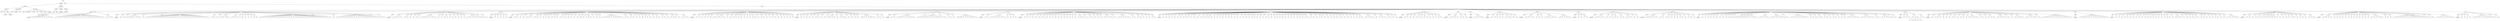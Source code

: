 digraph Tree {
	"t0" [label = "TEI"];
	"t1" [label = "teiHeader"];
	"t2" [label = "fileDesc"];
	"t3" [label = "titleStmt"];
	"t4" [label = "title"];
	"t5" [label = "title"];
	"t6" [label = "author"];
	"t7" [label = "surname"];
	"t8" [label = "forename"];
	"t9" [label = "publicationStmt"];
	"t10" [label = "editor"];
	"t11" [label = "publisher"];
	"t12" [label = "idno"];
	"t13" [label = "sourceDesc"];
	"t14" [label = "genre"];
	"t15" [label = "inspiration"];
	"t16" [label = "structure"];
	"t17" [label = "type"];
	"t18" [label = "periode"];
	"t19" [label = "taille"];
	"t20" [label = "permalien"];
	"t21" [label = "profileDesc"];
	"t22" [label = "creation"];
	"t23" [label = "date"];
	"t24" [label = "date"];
	"t25" [label = "langUsage"];
	"t26" [label = "language"];
	"t27" [label = "textClass"];
	"t28" [label = "keywords"];
	"t29" [label = "term"];
	"t30" [label = "text"];
	"t31" [label = "body"];
	"t32" [label = "div1"];
	"t33" [label = "head"];
	"t34" [label = "div2"];
	"t35" [label = "head"];
	"t36" [label = "listPerson"];
	"t37" [label = "sp"];
	"t38" [label = "l"];
	"t39" [label = "l"];
	"t40" [label = "l"];
	"t41" [label = "l"];
	"t42" [label = "l"];
	"t43" [label = "l"];
	"t44" [label = "l"];
	"t45" [label = "l"];
	"t46" [label = "sp"];
	"t47" [label = "l"];
	"t48" [label = "l"];
	"t49" [label = "l"];
	"t50" [label = "l"];
	"t51" [label = "l"];
	"t52" [label = "l"];
	"t53" [label = "l"];
	"t54" [label = "l"];
	"t55" [label = "l"];
	"t56" [label = "l"];
	"t57" [label = "l"];
	"t58" [label = "l"];
	"t59" [label = "l"];
	"t60" [label = "l"];
	"t61" [label = "l"];
	"t62" [label = "l"];
	"t63" [label = "l"];
	"t64" [label = "l"];
	"t65" [label = "sp"];
	"t66" [label = "l"];
	"t67" [label = "l"];
	"t68" [label = "l"];
	"t69" [label = "div2"];
	"t70" [label = "head"];
	"t71" [label = "listPerson"];
	"t72" [label = "sp"];
	"t73" [label = "l"];
	"t74" [label = "sp"];
	"t75" [label = "l"];
	"t76" [label = "sp"];
	"t77" [label = "l"];
	"t78" [label = "l"];
	"t79" [label = "l"];
	"t80" [label = "l"];
	"t81" [label = "l"];
	"t82" [label = "l"];
	"t83" [label = "sp"];
	"t84" [label = "l"];
	"t85" [label = "sp"];
	"t86" [label = "l"];
	"t87" [label = "sp"];
	"t88" [label = "l"];
	"t89" [label = "l"];
	"t90" [label = "l"];
	"t91" [label = "l"];
	"t92" [label = "l"];
	"t93" [label = "l"];
	"t94" [label = "l"];
	"t95" [label = "l"];
	"t96" [label = "l"];
	"t97" [label = "l"];
	"t98" [label = "l"];
	"t99" [label = "l"];
	"t100" [label = "l"];
	"t101" [label = "l"];
	"t102" [label = "l"];
	"t103" [label = "l"];
	"t104" [label = "l"];
	"t105" [label = "l"];
	"t106" [label = "l"];
	"t107" [label = "l"];
	"t108" [label = "l"];
	"t109" [label = "l"];
	"t110" [label = "sp"];
	"t111" [label = "l"];
	"t112" [label = "l"];
	"t113" [label = "sp"];
	"t114" [label = "l"];
	"t115" [label = "sp"];
	"t116" [label = "l"];
	"t117" [label = "l"];
	"t118" [label = "l"];
	"t119" [label = "l"];
	"t120" [label = "sp"];
	"t121" [label = "l"];
	"t122" [label = "l"];
	"t123" [label = "l"];
	"t124" [label = "sp"];
	"t125" [label = "l"];
	"t126" [label = "sp"];
	"t127" [label = "l"];
	"t128" [label = "sp"];
	"t129" [label = "l"];
	"t130" [label = "sp"];
	"t131" [label = "l"];
	"t132" [label = "sp"];
	"t133" [label = "l"];
	"t134" [label = "sp"];
	"t135" [label = "l"];
	"t136" [label = "l"];
	"t137" [label = "sp"];
	"t138" [label = "l"];
	"t139" [label = "l"];
	"t140" [label = "l"];
	"t141" [label = "l"];
	"t142" [label = "l"];
	"t143" [label = "l"];
	"t144" [label = "l"];
	"t145" [label = "l"];
	"t146" [label = "l"];
	"t147" [label = "l"];
	"t148" [label = "l"];
	"t149" [label = "l"];
	"t150" [label = "l"];
	"t151" [label = "l"];
	"t152" [label = "l"];
	"t153" [label = "l"];
	"t154" [label = "l"];
	"t155" [label = "l"];
	"t156" [label = "l"];
	"t157" [label = "l"];
	"t158" [label = "l"];
	"t159" [label = "l"];
	"t160" [label = "l"];
	"t161" [label = "l"];
	"t162" [label = "l"];
	"t163" [label = "sp"];
	"t164" [label = "l"];
	"t165" [label = "sp"];
	"t166" [label = "l"];
	"t167" [label = "sp"];
	"t168" [label = "l"];
	"t169" [label = "l"];
	"t170" [label = "l"];
	"t171" [label = "l"];
	"t172" [label = "l"];
	"t173" [label = "l"];
	"t174" [label = "l"];
	"t175" [label = "l"];
	"t176" [label = "l"];
	"t177" [label = "l"];
	"t178" [label = "l"];
	"t179" [label = "l"];
	"t180" [label = "l"];
	"t181" [label = "l"];
	"t182" [label = "l"];
	"t183" [label = "l"];
	"t184" [label = "sp"];
	"t185" [label = "l"];
	"t186" [label = "sp"];
	"t187" [label = "l"];
	"t188" [label = "div2"];
	"t189" [label = "head"];
	"t190" [label = "listPerson"];
	"t191" [label = "sp"];
	"t192" [label = "l"];
	"t193" [label = "l"];
	"t194" [label = "l"];
	"t195" [label = "l"];
	"t196" [label = "sp"];
	"t197" [label = "l"];
	"t198" [label = "l"];
	"t199" [label = "sp"];
	"t200" [label = "l"];
	"t201" [label = "sp"];
	"t202" [label = "l"];
	"t203" [label = "sp"];
	"t204" [label = "l"];
	"t205" [label = "l"];
	"t206" [label = "sp"];
	"t207" [label = "l"];
	"t208" [label = "l"];
	"t209" [label = "l"];
	"t210" [label = "l"];
	"t211" [label = "l"];
	"t212" [label = "l"];
	"t213" [label = "sp"];
	"t214" [label = "l"];
	"t215" [label = "sp"];
	"t216" [label = "l"];
	"t217" [label = "sp"];
	"t218" [label = "l"];
	"t219" [label = "l"];
	"t220" [label = "sp"];
	"t221" [label = "l"];
	"t222" [label = "l"];
	"t223" [label = "sp"];
	"t224" [label = "l"];
	"t225" [label = "sp"];
	"t226" [label = "l"];
	"t227" [label = "sp"];
	"t228" [label = "l"];
	"t229" [label = "sp"];
	"t230" [label = "l"];
	"t231" [label = "sp"];
	"t232" [label = "l"];
	"t233" [label = "l"];
	"t234" [label = "l"];
	"t235" [label = "l"];
	"t236" [label = "l"];
	"t237" [label = "l"];
	"t238" [label = "sp"];
	"t239" [label = "l"];
	"t240" [label = "sp"];
	"t241" [label = "l"];
	"t242" [label = "div2"];
	"t243" [label = "head"];
	"t244" [label = "listPerson"];
	"t245" [label = "sp"];
	"t246" [label = "l"];
	"t247" [label = "sp"];
	"t248" [label = "l"];
	"t249" [label = "sp"];
	"t250" [label = "l"];
	"t251" [label = "sp"];
	"t252" [label = "l"];
	"t253" [label = "sp"];
	"t254" [label = "l"];
	"t255" [label = "div2"];
	"t256" [label = "head"];
	"t257" [label = "listPerson"];
	"t258" [label = "sp"];
	"t259" [label = "l"];
	"t260" [label = "l"];
	"t261" [label = "sp"];
	"t262" [label = "l"];
	"t263" [label = "sp"];
	"t264" [label = "l"];
	"t265" [label = "sp"];
	"t266" [label = "l"];
	"t267" [label = "l"];
	"t268" [label = "l"];
	"t269" [label = "sp"];
	"t270" [label = "l"];
	"t271" [label = "l"];
	"t272" [label = "sp"];
	"t273" [label = "l"];
	"t274" [label = "sp"];
	"t275" [label = "l"];
	"t276" [label = "sp"];
	"t277" [label = "l"];
	"t278" [label = "sp"];
	"t279" [label = "l"];
	"t280" [label = "sp"];
	"t281" [label = "l"];
	"t282" [label = "sp"];
	"t283" [label = "l"];
	"t284" [label = "l"];
	"t285" [label = "sp"];
	"t286" [label = "l"];
	"t287" [label = "l"];
	"t288" [label = "sp"];
	"t289" [label = "l"];
	"t290" [label = "sp"];
	"t291" [label = "l"];
	"t292" [label = "sp"];
	"t293" [label = "l"];
	"t294" [label = "sp"];
	"t295" [label = "l"];
	"t296" [label = "sp"];
	"t297" [label = "l"];
	"t298" [label = "sp"];
	"t299" [label = "l"];
	"t300" [label = "sp"];
	"t301" [label = "l"];
	"t302" [label = "sp"];
	"t303" [label = "l"];
	"t304" [label = "l"];
	"t305" [label = "l"];
	"t306" [label = "sp"];
	"t307" [label = "l"];
	"t308" [label = "sp"];
	"t309" [label = "l"];
	"t310" [label = "sp"];
	"t311" [label = "l"];
	"t312" [label = "sp"];
	"t313" [label = "l"];
	"t314" [label = "l"];
	"t315" [label = "l"];
	"t316" [label = "l"];
	"t317" [label = "l"];
	"t318" [label = "l"];
	"t319" [label = "l"];
	"t320" [label = "l"];
	"t321" [label = "sp"];
	"t322" [label = "l"];
	"t323" [label = "l"];
	"t324" [label = "sp"];
	"t325" [label = "l"];
	"t326" [label = "l"];
	"t327" [label = "sp"];
	"t328" [label = "l"];
	"t329" [label = "sp"];
	"t330" [label = "l"];
	"t331" [label = "sp"];
	"t332" [label = "l"];
	"t333" [label = "sp"];
	"t334" [label = "l"];
	"t335" [label = "l"];
	"t336" [label = "sp"];
	"t337" [label = "l"];
	"t338" [label = "sp"];
	"t339" [label = "l"];
	"t340" [label = "sp"];
	"t341" [label = "l"];
	"t342" [label = "l"];
	"t343" [label = "sp"];
	"t344" [label = "l"];
	"t345" [label = "l"];
	"t346" [label = "sp"];
	"t347" [label = "l"];
	"t348" [label = "sp"];
	"t349" [label = "l"];
	"t350" [label = "l"];
	"t351" [label = "l"];
	"t352" [label = "sp"];
	"t353" [label = "l"];
	"t354" [label = "sp"];
	"t355" [label = "l"];
	"t356" [label = "l"];
	"t357" [label = "l"];
	"t358" [label = "div2"];
	"t359" [label = "head"];
	"t360" [label = "listPerson"];
	"t361" [label = "sp"];
	"t362" [label = "l"];
	"t363" [label = "l"];
	"t364" [label = "sp"];
	"t365" [label = "l"];
	"t366" [label = "sp"];
	"t367" [label = "l"];
	"t368" [label = "sp"];
	"t369" [label = "l"];
	"t370" [label = "sp"];
	"t371" [label = "l"];
	"t372" [label = "sp"];
	"t373" [label = "l"];
	"t374" [label = "sp"];
	"t375" [label = "l"];
	"t376" [label = "l"];
	"t377" [label = "l"];
	"t378" [label = "l"];
	"t379" [label = "sp"];
	"t380" [label = "l"];
	"t381" [label = "sp"];
	"t382" [label = "l"];
	"t383" [label = "sp"];
	"t384" [label = "l"];
	"t385" [label = "l"];
	"t386" [label = "sp"];
	"t387" [label = "l"];
	"t388" [label = "sp"];
	"t389" [label = "l"];
	"t390" [label = "sp"];
	"t391" [label = "l"];
	"t392" [label = "sp"];
	"t393" [label = "l"];
	"t394" [label = "sp"];
	"t395" [label = "l"];
	"t396" [label = "sp"];
	"t397" [label = "l"];
	"t398" [label = "l"];
	"t399" [label = "sp"];
	"t400" [label = "l"];
	"t401" [label = "sp"];
	"t402" [label = "l"];
	"t403" [label = "l"];
	"t404" [label = "sp"];
	"t405" [label = "l"];
	"t406" [label = "sp"];
	"t407" [label = "l"];
	"t408" [label = "sp"];
	"t409" [label = "l"];
	"t410" [label = "l"];
	"t411" [label = "sp"];
	"t412" [label = "l"];
	"t413" [label = "sp"];
	"t414" [label = "l"];
	"t415" [label = "sp"];
	"t416" [label = "l"];
	"t417" [label = "sp"];
	"t418" [label = "l"];
	"t419" [label = "sp"];
	"t420" [label = "l"];
	"t421" [label = "sp"];
	"t422" [label = "l"];
	"t423" [label = "div2"];
	"t424" [label = "head"];
	"t425" [label = "listPerson"];
	"t426" [label = "sp"];
	"t427" [label = "l"];
	"t428" [label = "sp"];
	"t429" [label = "l"];
	"t430" [label = "sp"];
	"t431" [label = "l"];
	"t432" [label = "sp"];
	"t433" [label = "l"];
	"t434" [label = "sp"];
	"t435" [label = "l"];
	"t436" [label = "sp"];
	"t437" [label = "l"];
	"t438" [label = "l"];
	"t439" [label = "sp"];
	"t440" [label = "l"];
	"t441" [label = "sp"];
	"t442" [label = "l"];
	"t443" [label = "sp"];
	"t444" [label = "l"];
	"t445" [label = "l"];
	"t446" [label = "l"];
	"t447" [label = "l"];
	"t448" [label = "sp"];
	"t449" [label = "l"];
	"t450" [label = "sp"];
	"t451" [label = "l"];
	"t452" [label = "l"];
	"t453" [label = "l"];
	"t454" [label = "sp"];
	"t455" [label = "l"];
	"t456" [label = "sp"];
	"t457" [label = "l"];
	"t458" [label = "sp"];
	"t459" [label = "l"];
	"t460" [label = "sp"];
	"t461" [label = "l"];
	"t462" [label = "sp"];
	"t463" [label = "l"];
	"t464" [label = "l"];
	"t465" [label = "l"];
	"t466" [label = "l"];
	"t467" [label = "l"];
	"t468" [label = "l"];
	"t469" [label = "sp"];
	"t470" [label = "l"];
	"t471" [label = "l"];
	"t472" [label = "sp"];
	"t473" [label = "l"];
	"t474" [label = "div2"];
	"t475" [label = "head"];
	"t476" [label = "listPerson"];
	"t477" [label = "sp"];
	"t478" [label = "l"];
	"t479" [label = "l"];
	"t480" [label = "sp"];
	"t481" [label = "l"];
	"t482" [label = "l"];
	"t483" [label = "l"];
	"t484" [label = "l"];
	"t485" [label = "l"];
	"t486" [label = "l"];
	"t487" [label = "l"];
	"t488" [label = "sp"];
	"t489" [label = "l"];
	"t490" [label = "sp"];
	"t491" [label = "l"];
	"t492" [label = "l"];
	"t493" [label = "l"];
	"t494" [label = "l"];
	"t495" [label = "l"];
	"t496" [label = "l"];
	"t497" [label = "l"];
	"t498" [label = "l"];
	"t499" [label = "l"];
	"t500" [label = "sp"];
	"t501" [label = "l"];
	"t502" [label = "sp"];
	"t503" [label = "l"];
	"t504" [label = "l"];
	"t505" [label = "sp"];
	"t506" [label = "l"];
	"t507" [label = "sp"];
	"t508" [label = "l"];
	"t509" [label = "l"];
	"t510" [label = "l"];
	"t511" [label = "l"];
	"t512" [label = "l"];
	"t513" [label = "l"];
	"t514" [label = "l"];
	"t515" [label = "l"];
	"t516" [label = "div2"];
	"t517" [label = "head"];
	"t518" [label = "listPerson"];
	"t519" [label = "sp"];
	"t520" [label = "l"];
	"t521" [label = "l"];
	"t522" [label = "sp"];
	"t523" [label = "l"];
	"t524" [label = "l"];
	"t525" [label = "l"];
	"t526" [label = "l"];
	"t527" [label = "l"];
	"t528" [label = "l"];
	"t529" [label = "sp"];
	"t530" [label = "l"];
	"t531" [label = "sp"];
	"t532" [label = "l"];
	"t533" [label = "sp"];
	"t534" [label = "l"];
	"t535" [label = "l"];
	"t536" [label = "div2"];
	"t537" [label = "head"];
	"t538" [label = "listPerson"];
	"t539" [label = "sp"];
	"t540" [label = "l"];
	"t541" [label = "l"];
	"t542" [label = "sp"];
	"t543" [label = "l"];
	"t544" [label = "sp"];
	"t545" [label = "l"];
	"t546" [label = "sp"];
	"t547" [label = "l"];
	"t548" [label = "sp"];
	"t549" [label = "l"];
	"t550" [label = "sp"];
	"t551" [label = "l"];
	"t552" [label = "l"];
	"t553" [label = "sp"];
	"t554" [label = "l"];
	"t555" [label = "sp"];
	"t556" [label = "l"];
	"t557" [label = "sp"];
	"t558" [label = "l"];
	"t559" [label = "sp"];
	"t560" [label = "l"];
	"t561" [label = "sp"];
	"t562" [label = "l"];
	"t563" [label = "sp"];
	"t564" [label = "l"];
	"t565" [label = "sp"];
	"t566" [label = "l"];
	"t567" [label = "sp"];
	"t568" [label = "l"];
	"t569" [label = "sp"];
	"t570" [label = "l"];
	"t571" [label = "sp"];
	"t572" [label = "l"];
	"t573" [label = "sp"];
	"t574" [label = "l"];
	"t575" [label = "sp"];
	"t576" [label = "l"];
	"t577" [label = "l"];
	"t578" [label = "l"];
	"t579" [label = "sp"];
	"t580" [label = "l"];
	"t581" [label = "sp"];
	"t582" [label = "l"];
	"t583" [label = "l"];
	"t584" [label = "sp"];
	"t585" [label = "l"];
	"t586" [label = "sp"];
	"t587" [label = "l"];
	"t588" [label = "sp"];
	"t589" [label = "l"];
	"t590" [label = "sp"];
	"t591" [label = "l"];
	"t592" [label = "l"];
	"t593" [label = "l"];
	"t594" [label = "l"];
	"t595" [label = "sp"];
	"t596" [label = "l"];
	"t597" [label = "sp"];
	"t598" [label = "l"];
	"t599" [label = "l"];
	"t600" [label = "l"];
	"t601" [label = "l"];
	"t602" [label = "l"];
	"t603" [label = "sp"];
	"t604" [label = "l"];
	"t605" [label = "l"];
	"t606" [label = "sp"];
	"t607" [label = "l"];
	"t608" [label = "l"];
	"t609" [label = "sp"];
	"t610" [label = "l"];
	"t611" [label = "sp"];
	"t612" [label = "l"];
	"t613" [label = "sp"];
	"t614" [label = "l"];
	"t615" [label = "sp"];
	"t616" [label = "l"];
	"t617" [label = "l"];
	"t618" [label = "div2"];
	"t619" [label = "head"];
	"t620" [label = "listPerson"];
	"t621" [label = "sp"];
	"t622" [label = "l"];
	"t623" [label = "sp"];
	"t624" [label = "l"];
	"t625" [label = "sp"];
	"t626" [label = "l"];
	"t627" [label = "sp"];
	"t628" [label = "l"];
	"t629" [label = "sp"];
	"t630" [label = "l"];
	"t631" [label = "sp"];
	"t632" [label = "l"];
	"t633" [label = "sp"];
	"t634" [label = "l"];
	"t635" [label = "sp"];
	"t636" [label = "l"];
	"t637" [label = "sp"];
	"t638" [label = "l"];
	"t639" [label = "l"];
	"t640" [label = "sp"];
	"t641" [label = "l"];
	"t642" [label = "sp"];
	"t643" [label = "l"];
	"t644" [label = "sp"];
	"t645" [label = "l"];
	"t646" [label = "sp"];
	"t647" [label = "l"];
	"t648" [label = "sp"];
	"t649" [label = "l"];
	"t650" [label = "sp"];
	"t651" [label = "l"];
	"t652" [label = "l"];
	"t653" [label = "l"];
	"t654" [label = "sp"];
	"t655" [label = "l"];
	"t656" [label = "sp"];
	"t657" [label = "l"];
	"t658" [label = "sp"];
	"t659" [label = "l"];
	"t660" [label = "sp"];
	"t661" [label = "l"];
	"t662" [label = "sp"];
	"t663" [label = "l"];
	"t664" [label = "sp"];
	"t665" [label = "l"];
	"t666" [label = "sp"];
	"t667" [label = "l"];
	"t668" [label = "sp"];
	"t669" [label = "l"];
	"t670" [label = "sp"];
	"t671" [label = "l"];
	"t672" [label = "sp"];
	"t673" [label = "l"];
	"t674" [label = "sp"];
	"t675" [label = "l"];
	"t676" [label = "sp"];
	"t677" [label = "l"];
	"t678" [label = "sp"];
	"t679" [label = "l"];
	"t680" [label = "sp"];
	"t681" [label = "l"];
	"t682" [label = "l"];
	"t683" [label = "sp"];
	"t684" [label = "l"];
	"t685" [label = "sp"];
	"t686" [label = "l"];
	"t687" [label = "sp"];
	"t688" [label = "l"];
	"t689" [label = "sp"];
	"t690" [label = "l"];
	"t691" [label = "l"];
	"t692" [label = "sp"];
	"t693" [label = "l"];
	"t694" [label = "sp"];
	"t695" [label = "l"];
	"t696" [label = "sp"];
	"t697" [label = "l"];
	"t698" [label = "sp"];
	"t699" [label = "l"];
	"t700" [label = "sp"];
	"t701" [label = "l"];
	"t702" [label = "sp"];
	"t703" [label = "l"];
	"t704" [label = "sp"];
	"t705" [label = "l"];
	"t706" [label = "sp"];
	"t707" [label = "l"];
	"t708" [label = "sp"];
	"t709" [label = "l"];
	"t710" [label = "sp"];
	"t711" [label = "l"];
	"t712" [label = "sp"];
	"t713" [label = "l"];
	"t714" [label = "sp"];
	"t715" [label = "l"];
	"t716" [label = "sp"];
	"t717" [label = "l"];
	"t718" [label = "l"];
	"t719" [label = "sp"];
	"t720" [label = "l"];
	"t721" [label = "l"];
	"t722" [label = "sp"];
	"t723" [label = "l"];
	"t724" [label = "sp"];
	"t725" [label = "l"];
	"t726" [label = "l"];
	"t727" [label = "sp"];
	"t728" [label = "l"];
	"t729" [label = "sp"];
	"t730" [label = "l"];
	"t731" [label = "sp"];
	"t732" [label = "l"];
	"t733" [label = "sp"];
	"t734" [label = "l"];
	"t735" [label = "sp"];
	"t736" [label = "l"];
	"t737" [label = "sp"];
	"t738" [label = "l"];
	"t739" [label = "l"];
	"t740" [label = "sp"];
	"t741" [label = "l"];
	"t742" [label = "sp"];
	"t743" [label = "l"];
	"t744" [label = "sp"];
	"t745" [label = "l"];
	"t746" [label = "sp"];
	"t747" [label = "l"];
	"t748" [label = "sp"];
	"t749" [label = "l"];
	"t750" [label = "sp"];
	"t751" [label = "l"];
	"t752" [label = "l"];
	"t753" [label = "sp"];
	"t754" [label = "l"];
	"t755" [label = "l"];
	"t756" [label = "l"];
	"t757" [label = "l"];
	"t758" [label = "sp"];
	"t759" [label = "l"];
	"t760" [label = "sp"];
	"t761" [label = "l"];
	"t762" [label = "l"];
	"t763" [label = "l"];
	"t764" [label = "sp"];
	"t765" [label = "l"];
	"t766" [label = "l"];
	"t767" [label = "sp"];
	"t768" [label = "l"];
	"t769" [label = "sp"];
	"t770" [label = "l"];
	"t771" [label = "div2"];
	"t772" [label = "head"];
	"t773" [label = "listPerson"];
	"t774" [label = "sp"];
	"t775" [label = "l"];
	"t776" [label = "l"];
	"t777" [label = "sp"];
	"t778" [label = "l"];
	"t779" [label = "sp"];
	"t780" [label = "l"];
	"t781" [label = "sp"];
	"t782" [label = "l"];
	"t783" [label = "l"];
	"t784" [label = "sp"];
	"t785" [label = "l"];
	"t786" [label = "sp"];
	"t787" [label = "l"];
	"t788" [label = "l"];
	"t789" [label = "sp"];
	"t790" [label = "l"];
	"t791" [label = "sp"];
	"t792" [label = "l"];
	"t793" [label = "sp"];
	"t794" [label = "l"];
	"t795" [label = "sp"];
	"t796" [label = "l"];
	"t797" [label = "l"];
	"t798" [label = "div2"];
	"t799" [label = "head"];
	"t800" [label = "listPerson"];
	"t801" [label = "sp"];
	"t802" [label = "l"];
	"t803" [label = "l"];
	"t804" [label = "l"];
	"t805" [label = "l"];
	"t806" [label = "sp"];
	"t807" [label = "l"];
	"t808" [label = "l"];
	"t809" [label = "sp"];
	"t810" [label = "l"];
	"t811" [label = "div2"];
	"t812" [label = "head"];
	"t813" [label = "listPerson"];
	"t814" [label = "sp"];
	"t815" [label = "l"];
	"t816" [label = "l"];
	"t817" [label = "l"];
	"t818" [label = "l"];
	"t819" [label = "div2"];
	"t820" [label = "head"];
	"t821" [label = "listPerson"];
	"t822" [label = "sp"];
	"t823" [label = "l"];
	"t824" [label = "sp"];
	"t825" [label = "l"];
	"t826" [label = "l"];
	"t827" [label = "sp"];
	"t828" [label = "l"];
	"t829" [label = "sp"];
	"t830" [label = "l"];
	"t831" [label = "sp"];
	"t832" [label = "l"];
	"t833" [label = "l"];
	"t834" [label = "l"];
	"t835" [label = "sp"];
	"t836" [label = "l"];
	"t837" [label = "sp"];
	"t838" [label = "l"];
	"t839" [label = "div2"];
	"t840" [label = "head"];
	"t841" [label = "listPerson"];
	"t842" [label = "sp"];
	"t843" [label = "l"];
	"t844" [label = "l"];
	"t845" [label = "l"];
	"t846" [label = "l"];
	"t847" [label = "sp"];
	"t848" [label = "l"];
	"t849" [label = "l"];
	"t850" [label = "sp"];
	"t851" [label = "l"];
	"t852" [label = "sp"];
	"t853" [label = "l"];
	"t854" [label = "l"];
	"t855" [label = "l"];
	"t856" [label = "l"];
	"t857" [label = "l"];
	"t858" [label = "sp"];
	"t859" [label = "l"];
	"t860" [label = "l"];
	"t861" [label = "l"];
	"t862" [label = "l"];
	"t863" [label = "l"];
	"t864" [label = "div2"];
	"t865" [label = "head"];
	"t866" [label = "listPerson"];
	"t867" [label = "sp"];
	"t868" [label = "l"];
	"t869" [label = "sp"];
	"t870" [label = "l"];
	"t871" [label = "sp"];
	"t872" [label = "l"];
	"t873" [label = "l"];
	"t874" [label = "div2"];
	"t875" [label = "head"];
	"t876" [label = "listPerson"];
	"t877" [label = "sp"];
	"t878" [label = "l"];
	"t879" [label = "l"];
	"t880" [label = "l"];
	"t881" [label = "l"];
	"t882" [label = "sp"];
	"t883" [label = "l"];
	"t884" [label = "sp"];
	"t885" [label = "l"];
	"t886" [label = "l"];
	"t887" [label = "sp"];
	"t888" [label = "l"];
	"t889" [label = "l"];
	"t890" [label = "sp"];
	"t891" [label = "l"];
	"t892" [label = "l"];
	"t893" [label = "sp"];
	"t894" [label = "l"];
	"t895" [label = "l"];
	"t896" [label = "l"];
	"t897" [label = "sp"];
	"t898" [label = "l"];
	"t899" [label = "sp"];
	"t900" [label = "l"];
	"t901" [label = "div2"];
	"t902" [label = "head"];
	"t903" [label = "listPerson"];
	"t904" [label = "sp"];
	"t905" [label = "l"];
	"t906" [label = "l"];
	"t907" [label = "l"];
	"t908" [label = "l"];
	"t909" [label = "l"];
	"t910" [label = "sp"];
	"t911" [label = "l"];
	"t912" [label = "l"];
	"t913" [label = "sp"];
	"t914" [label = "l"];
	"t915" [label = "l"];
	"t916" [label = "sp"];
	"t917" [label = "l"];
	"t918" [label = "sp"];
	"t919" [label = "l"];
	"t920" [label = "sp"];
	"t921" [label = "l"];
	"t922" [label = "sp"];
	"t923" [label = "l"];
	"t924" [label = "l"];
	"t925" [label = "sp"];
	"t926" [label = "l"];
	"t927" [label = "sp"];
	"t928" [label = "l"];
	"t929" [label = "l"];
	"t930" [label = "sp"];
	"t931" [label = "l"];
	"t932" [label = "div2"];
	"t933" [label = "head"];
	"t934" [label = "listPerson"];
	"t935" [label = "sp"];
	"t936" [label = "l"];
	"t937" [label = "sp"];
	"t938" [label = "l"];
	"t939" [label = "sp"];
	"t940" [label = "l"];
	"t941" [label = "sp"];
	"t942" [label = "l"];
	"t943" [label = "sp"];
	"t944" [label = "l"];
	"t945" [label = "sp"];
	"t946" [label = "l"];
	"t947" [label = "sp"];
	"t948" [label = "l"];
	"t949" [label = "sp"];
	"t950" [label = "l"];
	"t951" [label = "sp"];
	"t952" [label = "l"];
	"t953" [label = "sp"];
	"t954" [label = "l"];
	"t955" [label = "sp"];
	"t956" [label = "l"];
	"t957" [label = "sp"];
	"t958" [label = "l"];
	"t959" [label = "sp"];
	"t960" [label = "l"];
	"t961" [label = "sp"];
	"t962" [label = "l"];
	"t963" [label = "sp"];
	"t964" [label = "l"];
	"t965" [label = "l"];
	"t966" [label = "l"];
	"t967" [label = "l"];
	"t968" [label = "l"];
	"t969" [label = "l"];
	"t970" [label = "sp"];
	"t971" [label = "l"];
	"t972" [label = "l"];
	"t973" [label = "l"];
	"t974" [label = "l"];
	"t975" [label = "sp"];
	"t976" [label = "l"];
	"t977" [label = "l"];
	"t978" [label = "l"];
	"t979" [label = "l"];
	"t980" [label = "l"];
	"t981" [label = "l"];
	"t982" [label = "sp"];
	"t983" [label = "l"];
	"t984" [label = "sp"];
	"t985" [label = "l"];
	"t986" [label = "l"];
	"t987" [label = "l"];
	"t988" [label = "l"];
	"t989" [label = "l"];
	"t990" [label = "l"];
	"t991" [label = "l"];
	"t992" [label = "sp"];
	"t993" [label = "l"];
	"t994" [label = "l"];
	"t995" [label = "sp"];
	"t996" [label = "l"];
	"t997" [label = "sp"];
	"t998" [label = "l"];
	"t999" [label = "l"];
	"t1000" [label = "sp"];
	"t1001" [label = "l"];
	"t1002" [label = "l"];
	"t1003" [label = "sp"];
	"t1004" [label = "l"];
	"t1005" [label = "sp"];
	"t1006" [label = "l"];
	"t1007" [label = "l"];
	"t1008" [label = "sp"];
	"t1009" [label = "l"];
	"t1010" [label = "sp"];
	"t1011" [label = "l"];
	"t1012" [label = "sp"];
	"t1013" [label = "l"];
	"t1014" [label = "sp"];
	"t1015" [label = "l"];
	"t1016" [label = "l"];
	"t1017" [label = "l"];
	"t1018" [label = "l"];
	"t1019" [label = "l"];
	"t1020" [label = "sp"];
	"t1021" [label = "l"];
	"t1022" [label = "l"];
	"t1023" [label = "l"];
	"t1024" [label = "l"];
	"t1025" [label = "l"];
	"t1026" [label = "sp"];
	"t1027" [label = "l"];
	"t1028" [label = "l"];
	"t1029" [label = "sp"];
	"t1030" [label = "l"];
	"t1031" [label = "l"];
	"t1032" [label = "l"];
	"t1033" [label = "l"];
	"t1034" [label = "sp"];
	"t1035" [label = "l"];
	"t1036" [label = "sp"];
	"t1037" [label = "l"];
	"t1038" [label = "div2"];
	"t1039" [label = "head"];
	"t1040" [label = "listPerson"];
	"t1041" [label = "sp"];
	"t1042" [label = "l"];
	"t1043" [label = "sp"];
	"t1044" [label = "l"];
	"t1045" [label = "l"];
	"t1046" [label = "sp"];
	"t1047" [label = "p"];
	"t1048" [label = "s"];
	"t1049" [label = "p"];
	"t1050" [label = "s"];
	"t1051" [label = "s"];
	"t1052" [label = "s"];
	"t1053" [label = "p"];
	"t1054" [label = "s"];
	"t1055" [label = "sp"];
	"t1056" [label = "l"];
	"t1057" [label = "l"];
	"t1058" [label = "div2"];
	"t1059" [label = "head"];
	"t1060" [label = "listPerson"];
	"t1061" [label = "sp"];
	"t1062" [label = "l"];
	"t1063" [label = "sp"];
	"t1064" [label = "l"];
	"t1065" [label = "l"];
	"t1066" [label = "l"];
	"t1067" [label = "sp"];
	"t1068" [label = "l"];
	"t1069" [label = "sp"];
	"t1070" [label = "l"];
	"t1071" [label = "sp"];
	"t1072" [label = "l"];
	"t1073" [label = "sp"];
	"t1074" [label = "l"];
	"t1075" [label = "l"];
	"t1076" [label = "sp"];
	"t1077" [label = "l"];
	"t1078" [label = "sp"];
	"t1079" [label = "l"];
	"t1080" [label = "l"];
	"t1081" [label = "sp"];
	"t1082" [label = "l"];
	"t1083" [label = "sp"];
	"t1084" [label = "l"];
	"t1085" [label = "l"];
	"t1086" [label = "l"];
	"t1087" [label = "l"];
	"t1088" [label = "sp"];
	"t1089" [label = "l"];
	"t1090" [label = "l"];
	"t1091" [label = "sp"];
	"t1092" [label = "l"];
	"t1093" [label = "sp"];
	"t1094" [label = "l"];
	"t1095" [label = "l"];
	"t1096" [label = "l"];
	"t1097" [label = "sp"];
	"t1098" [label = "l"];
	"t1099" [label = "l"];
	"t1100" [label = "l"];
	"t1101" [label = "l"];
	"t1102" [label = "sp"];
	"t1103" [label = "l"];
	"t1104" [label = "sp"];
	"t1105" [label = "l"];
	"t1106" [label = "sp"];
	"t1107" [label = "l"];
	"t1108" [label = "l"];
	"t1109" [label = "l"];
	"t1110" [label = "l"];
	"t1111" [label = "sp"];
	"t1112" [label = "l"];
	"t1113" [label = "l"];
	"t1114" [label = "l"];
	"t1115" [label = "l"];
	"t1116" [label = "l"];
	"t1117" [label = "sp"];
	"t1118" [label = "l"];
	"t1119" [label = "sp"];
	"t1120" [label = "l"];
	"t1121" [label = "l"];
	"t1122" [label = "l"];
	"t1123" [label = "l"];
	"t1124" [label = "l"];
	"t1125" [label = "l"];
	"t1126" [label = "l"];
	"t1127" [label = "l"];
	"t1128" [label = "l"];
	"t1129" [label = "l"];
	"t1130" [label = "l"];
	"t1131" [label = "div2"];
	"t1132" [label = "head"];
	"t1133" [label = "listPerson"];
	"t1134" [label = "sp"];
	"t1135" [label = "l"];
	"t1136" [label = "l"];
	"t1137" [label = "l"];
	"t1138" [label = "l"];
	"t1139" [label = "l"];
	"t1140" [label = "l"];
	"t1141" [label = "l"];
	"t1142" [label = "l"];
	"t1143" [label = "l"];
	"t1144" [label = "l"];
	"t1145" [label = "l"];
	"t1146" [label = "div2"];
	"t1147" [label = "head"];
	"t1148" [label = "listPerson"];
	"t1149" [label = "sp"];
	"t1150" [label = "l"];
	"t1151" [label = "sp"];
	"t1152" [label = "l"];
	"t1153" [label = "sp"];
	"t1154" [label = "l"];
	"t1155" [label = "sp"];
	"t1156" [label = "l"];
	"t1157" [label = "l"];
	"t1158" [label = "sp"];
	"t1159" [label = "l"];
	"t1160" [label = "sp"];
	"t1161" [label = "l"];
	"t1162" [label = "sp"];
	"t1163" [label = "l"];
	"t1164" [label = "sp"];
	"t1165" [label = "l"];
	"t1166" [label = "sp"];
	"t1167" [label = "l"];
	"t1168" [label = "sp"];
	"t1169" [label = "l"];
	"t1170" [label = "sp"];
	"t1171" [label = "l"];
	"t1172" [label = "sp"];
	"t1173" [label = "l"];
	"t1174" [label = "l"];
	"t1175" [label = "sp"];
	"t1176" [label = "l"];
	"t1177" [label = "sp"];
	"t1178" [label = "l"];
	"t1179" [label = "sp"];
	"t1180" [label = "l"];
	"t1181" [label = "sp"];
	"t1182" [label = "l"];
	"t1183" [label = "sp"];
	"t1184" [label = "l"];
	"t1185" [label = "l"];
	"t1186" [label = "sp"];
	"t1187" [label = "l"];
	"t1188" [label = "sp"];
	"t1189" [label = "l"];
	"t1190" [label = "l"];
	"t1191" [label = "l"];
	"t1192" [label = "sp"];
	"t1193" [label = "l"];
	"t1194" [label = "sp"];
	"t1195" [label = "l"];
	"t1196" [label = "sp"];
	"t1197" [label = "l"];
	"t1198" [label = "sp"];
	"t1199" [label = "l"];
	"t1200" [label = "sp"];
	"t1201" [label = "l"];
	"t1202" [label = "l"];
	"t1203" [label = "sp"];
	"t1204" [label = "l"];
	"t1205" [label = "l"];
	"t1206" [label = "sp"];
	"t1207" [label = "l"];
	"t1208" [label = "sp"];
	"t1209" [label = "l"];
	"t1210" [label = "sp"];
	"t1211" [label = "l"];
	"t1212" [label = "sp"];
	"t1213" [label = "l"];
	"t1214" [label = "l"];
	"t1215" [label = "sp"];
	"t1216" [label = "l"];
	"t1217" [label = "sp"];
	"t1218" [label = "l"];
	"t1219" [label = "sp"];
	"t1220" [label = "l"];
	"t1221" [label = "l"];
	"t1222" [label = "l"];
	"t1223" [label = "l"];
	"t1224" [label = "l"];
	"t1225" [label = "div2"];
	"t1226" [label = "head"];
	"t1227" [label = "listPerson"];
	"t1228" [label = "sp"];
	"t1229" [label = "l"];
	"t1230" [label = "l"];
	"t1231" [label = "sp"];
	"t1232" [label = "l"];
	"t1233" [label = "sp"];
	"t1234" [label = "l"];
	"t1235" [label = "sp"];
	"t1236" [label = "l"];
	"t1237" [label = "sp"];
	"t1238" [label = "l"];
	"t1239" [label = "sp"];
	"t1240" [label = "l"];
	"t1241" [label = "sp"];
	"t1242" [label = "l"];
	"t1243" [label = "l"];
	"t1244" [label = "l"];
	"t1245" [label = "l"];
	"t1246" [label = "l"];
	"t1247" [label = "sp"];
	"t1248" [label = "l"];
	"t1249" [label = "sp"];
	"t1250" [label = "l"];
	"t1251" [label = "sp"];
	"t1252" [label = "l"];
	"t1253" [label = "sp"];
	"t1254" [label = "l"];
	"t1255" [label = "sp"];
	"t1256" [label = "l"];
	"t1257" [label = "l"];
	"t1258" [label = "sp"];
	"t1259" [label = "l"];
	"t1260" [label = "sp"];
	"t1261" [label = "l"];
	"t1262" [label = "l"];
	"t1263" [label = "sp"];
	"t1264" [label = "l"];
	"t1265" [label = "sp"];
	"t1266" [label = "l"];
	"t1267" [label = "l"];
	"t1268" [label = "l"];
	"t1269" [label = "div2"];
	"t1270" [label = "head"];
	"t1271" [label = "listPerson"];
	"t1272" [label = "sp"];
	"t1273" [label = "l"];
	"t1274" [label = "l"];
	"t1275" [label = "l"];
	"t1276" [label = "l"];
	"t1277" [label = "sp"];
	"t1278" [label = "l"];
	"t1279" [label = "sp"];
	"t1280" [label = "l"];
	"t1281" [label = "sp"];
	"t1282" [label = "l"];
	"t1283" [label = "sp"];
	"t1284" [label = "l"];
	"t1285" [label = "sp"];
	"t1286" [label = "l"];
	"t1287" [label = "sp"];
	"t1288" [label = "l"];
	"t1289" [label = "sp"];
	"t1290" [label = "l"];
	"t1291" [label = "sp"];
	"t1292" [label = "l"];
	"t1293" [label = "sp"];
	"t1294" [label = "l"];
	"t1295" [label = "sp"];
	"t1296" [label = "l"];
	"t1297" [label = "sp"];
	"t1298" [label = "l"];
	"t1299" [label = "sp"];
	"t1300" [label = "l"];
	"t1301" [label = "sp"];
	"t1302" [label = "l"];
	"t1303" [label = "sp"];
	"t1304" [label = "l"];
	"t1305" [label = "l"];
	"t1306" [label = "l"];
	"t1307" [label = "l"];
	"t1308" [label = "l"];
	"t1309" [label = "sp"];
	"t1310" [label = "l"];
	"t1311" [label = "l"];
	"t1312" [label = "sp"];
	"t1313" [label = "l"];
	"t1314" [label = "sp"];
	"t1315" [label = "l"];
	"t1316" [label = "l"];
	"t1317" [label = "l"];
	"t1318" [label = "l"];
	"t1319" [label = "l"];
	"t1320" [label = "l"];
	"t1321" [label = "l"];
	"t1322" [label = "l"];
	"t1323" [label = "l"];
	"t1324" [label = "l"];
	"t1325" [label = "l"];
	"t1326" [label = "l"];
	"t1327" [label = "sp"];
	"t1328" [label = "l"];
	"t1329" [label = "sp"];
	"t1330" [label = "l"];
	"t1331" [label = "sp"];
	"t1332" [label = "l"];
	"t1333" [label = "sp"];
	"t1334" [label = "l"];
	"t1335" [label = "l"];
	"t1336" [label = "l"];
	"t1337" [label = "l"];
	"t1338" [label = "l"];
	"t1339" [label = "l"];
	"t1340" [label = "l"];
	"t1341" [label = "div2"];
	"t1342" [label = "head"];
	"t1343" [label = "listPerson"];
	"t1344" [label = "sp"];
	"t1345" [label = "l"];
	"t1346" [label = "sp"];
	"t1347" [label = "l"];
	"t1348" [label = "sp"];
	"t1349" [label = "l"];
	"t1350" [label = "l"];
	"t1351" [label = "sp"];
	"t1352" [label = "l"];
	"t1353" [label = "l"];
	"t1354" [label = "l"];
	"t1355" [label = "l"];
	"t1356" [label = "l"];
	"t1357" [label = "l"];
	"t1358" [label = "l"];
	"t1359" [label = "l"];
	"t1360" [label = "sp"];
	"t1361" [label = "l"];
	"t1362" [label = "sp"];
	"t1363" [label = "l"];
	"t0" -> "t1";
	"t1" -> "t2";
	"t2" -> "t3";
	"t3" -> "t4";
	"t3" -> "t5";
	"t3" -> "t6";
	"t6" -> "t7";
	"t6" -> "t8";
	"t2" -> "t9";
	"t9" -> "t10";
	"t9" -> "t11";
	"t9" -> "t12";
	"t2" -> "t13";
	"t13" -> "t14";
	"t13" -> "t15";
	"t13" -> "t16";
	"t13" -> "t17";
	"t13" -> "t18";
	"t13" -> "t19";
	"t13" -> "t20";
	"t1" -> "t21";
	"t21" -> "t22";
	"t22" -> "t23";
	"t22" -> "t24";
	"t21" -> "t25";
	"t25" -> "t26";
	"t21" -> "t27";
	"t27" -> "t28";
	"t28" -> "t29";
	"t0" -> "t30";
	"t30" -> "t31";
	"t31" -> "t32";
	"t32" -> "t33";
	"t32" -> "t34";
	"t34" -> "t35";
	"t35" -> "t36";
	"t34" -> "t37";
	"t37" -> "t38";
	"t37" -> "t39";
	"t37" -> "t40";
	"t37" -> "t41";
	"t37" -> "t42";
	"t37" -> "t43";
	"t37" -> "t44";
	"t37" -> "t45";
	"t34" -> "t46";
	"t46" -> "t47";
	"t46" -> "t48";
	"t46" -> "t49";
	"t46" -> "t50";
	"t46" -> "t51";
	"t46" -> "t52";
	"t46" -> "t53";
	"t46" -> "t54";
	"t46" -> "t55";
	"t46" -> "t56";
	"t46" -> "t57";
	"t46" -> "t58";
	"t46" -> "t59";
	"t46" -> "t60";
	"t46" -> "t61";
	"t46" -> "t62";
	"t46" -> "t63";
	"t46" -> "t64";
	"t34" -> "t65";
	"t65" -> "t66";
	"t65" -> "t67";
	"t65" -> "t68";
	"t32" -> "t69";
	"t69" -> "t70";
	"t70" -> "t71";
	"t69" -> "t72";
	"t72" -> "t73";
	"t69" -> "t74";
	"t74" -> "t75";
	"t69" -> "t76";
	"t76" -> "t77";
	"t76" -> "t78";
	"t76" -> "t79";
	"t76" -> "t80";
	"t76" -> "t81";
	"t76" -> "t82";
	"t69" -> "t83";
	"t83" -> "t84";
	"t69" -> "t85";
	"t85" -> "t86";
	"t69" -> "t87";
	"t87" -> "t88";
	"t87" -> "t89";
	"t87" -> "t90";
	"t87" -> "t91";
	"t87" -> "t92";
	"t87" -> "t93";
	"t87" -> "t94";
	"t87" -> "t95";
	"t87" -> "t96";
	"t87" -> "t97";
	"t87" -> "t98";
	"t87" -> "t99";
	"t87" -> "t100";
	"t87" -> "t101";
	"t87" -> "t102";
	"t87" -> "t103";
	"t87" -> "t104";
	"t87" -> "t105";
	"t87" -> "t106";
	"t87" -> "t107";
	"t87" -> "t108";
	"t87" -> "t109";
	"t69" -> "t110";
	"t110" -> "t111";
	"t110" -> "t112";
	"t69" -> "t113";
	"t113" -> "t114";
	"t69" -> "t115";
	"t115" -> "t116";
	"t115" -> "t117";
	"t115" -> "t118";
	"t115" -> "t119";
	"t69" -> "t120";
	"t120" -> "t121";
	"t120" -> "t122";
	"t120" -> "t123";
	"t69" -> "t124";
	"t124" -> "t125";
	"t69" -> "t126";
	"t126" -> "t127";
	"t69" -> "t128";
	"t128" -> "t129";
	"t69" -> "t130";
	"t130" -> "t131";
	"t69" -> "t132";
	"t132" -> "t133";
	"t69" -> "t134";
	"t134" -> "t135";
	"t134" -> "t136";
	"t69" -> "t137";
	"t137" -> "t138";
	"t137" -> "t139";
	"t137" -> "t140";
	"t137" -> "t141";
	"t137" -> "t142";
	"t137" -> "t143";
	"t137" -> "t144";
	"t137" -> "t145";
	"t137" -> "t146";
	"t137" -> "t147";
	"t137" -> "t148";
	"t137" -> "t149";
	"t137" -> "t150";
	"t137" -> "t151";
	"t137" -> "t152";
	"t137" -> "t153";
	"t137" -> "t154";
	"t137" -> "t155";
	"t137" -> "t156";
	"t137" -> "t157";
	"t137" -> "t158";
	"t137" -> "t159";
	"t137" -> "t160";
	"t137" -> "t161";
	"t137" -> "t162";
	"t69" -> "t163";
	"t163" -> "t164";
	"t69" -> "t165";
	"t165" -> "t166";
	"t69" -> "t167";
	"t167" -> "t168";
	"t167" -> "t169";
	"t167" -> "t170";
	"t167" -> "t171";
	"t167" -> "t172";
	"t167" -> "t173";
	"t167" -> "t174";
	"t167" -> "t175";
	"t167" -> "t176";
	"t167" -> "t177";
	"t167" -> "t178";
	"t167" -> "t179";
	"t167" -> "t180";
	"t167" -> "t181";
	"t167" -> "t182";
	"t167" -> "t183";
	"t69" -> "t184";
	"t184" -> "t185";
	"t69" -> "t186";
	"t186" -> "t187";
	"t32" -> "t188";
	"t188" -> "t189";
	"t189" -> "t190";
	"t188" -> "t191";
	"t191" -> "t192";
	"t191" -> "t193";
	"t191" -> "t194";
	"t191" -> "t195";
	"t188" -> "t196";
	"t196" -> "t197";
	"t196" -> "t198";
	"t188" -> "t199";
	"t199" -> "t200";
	"t188" -> "t201";
	"t201" -> "t202";
	"t188" -> "t203";
	"t203" -> "t204";
	"t203" -> "t205";
	"t188" -> "t206";
	"t206" -> "t207";
	"t206" -> "t208";
	"t206" -> "t209";
	"t206" -> "t210";
	"t206" -> "t211";
	"t206" -> "t212";
	"t188" -> "t213";
	"t213" -> "t214";
	"t188" -> "t215";
	"t215" -> "t216";
	"t188" -> "t217";
	"t217" -> "t218";
	"t217" -> "t219";
	"t188" -> "t220";
	"t220" -> "t221";
	"t220" -> "t222";
	"t188" -> "t223";
	"t223" -> "t224";
	"t188" -> "t225";
	"t225" -> "t226";
	"t188" -> "t227";
	"t227" -> "t228";
	"t188" -> "t229";
	"t229" -> "t230";
	"t188" -> "t231";
	"t231" -> "t232";
	"t231" -> "t233";
	"t231" -> "t234";
	"t231" -> "t235";
	"t231" -> "t236";
	"t231" -> "t237";
	"t188" -> "t238";
	"t238" -> "t239";
	"t188" -> "t240";
	"t240" -> "t241";
	"t32" -> "t242";
	"t242" -> "t243";
	"t243" -> "t244";
	"t242" -> "t245";
	"t245" -> "t246";
	"t242" -> "t247";
	"t247" -> "t248";
	"t242" -> "t249";
	"t249" -> "t250";
	"t242" -> "t251";
	"t251" -> "t252";
	"t242" -> "t253";
	"t253" -> "t254";
	"t32" -> "t255";
	"t255" -> "t256";
	"t256" -> "t257";
	"t255" -> "t258";
	"t258" -> "t259";
	"t258" -> "t260";
	"t255" -> "t261";
	"t261" -> "t262";
	"t255" -> "t263";
	"t263" -> "t264";
	"t255" -> "t265";
	"t265" -> "t266";
	"t265" -> "t267";
	"t265" -> "t268";
	"t255" -> "t269";
	"t269" -> "t270";
	"t269" -> "t271";
	"t255" -> "t272";
	"t272" -> "t273";
	"t255" -> "t274";
	"t274" -> "t275";
	"t255" -> "t276";
	"t276" -> "t277";
	"t255" -> "t278";
	"t278" -> "t279";
	"t255" -> "t280";
	"t280" -> "t281";
	"t255" -> "t282";
	"t282" -> "t283";
	"t282" -> "t284";
	"t255" -> "t285";
	"t285" -> "t286";
	"t285" -> "t287";
	"t255" -> "t288";
	"t288" -> "t289";
	"t255" -> "t290";
	"t290" -> "t291";
	"t255" -> "t292";
	"t292" -> "t293";
	"t255" -> "t294";
	"t294" -> "t295";
	"t255" -> "t296";
	"t296" -> "t297";
	"t255" -> "t298";
	"t298" -> "t299";
	"t255" -> "t300";
	"t300" -> "t301";
	"t255" -> "t302";
	"t302" -> "t303";
	"t302" -> "t304";
	"t302" -> "t305";
	"t255" -> "t306";
	"t306" -> "t307";
	"t255" -> "t308";
	"t308" -> "t309";
	"t255" -> "t310";
	"t310" -> "t311";
	"t255" -> "t312";
	"t312" -> "t313";
	"t312" -> "t314";
	"t312" -> "t315";
	"t312" -> "t316";
	"t312" -> "t317";
	"t312" -> "t318";
	"t312" -> "t319";
	"t312" -> "t320";
	"t255" -> "t321";
	"t321" -> "t322";
	"t321" -> "t323";
	"t255" -> "t324";
	"t324" -> "t325";
	"t324" -> "t326";
	"t255" -> "t327";
	"t327" -> "t328";
	"t255" -> "t329";
	"t329" -> "t330";
	"t255" -> "t331";
	"t331" -> "t332";
	"t255" -> "t333";
	"t333" -> "t334";
	"t333" -> "t335";
	"t255" -> "t336";
	"t336" -> "t337";
	"t255" -> "t338";
	"t338" -> "t339";
	"t255" -> "t340";
	"t340" -> "t341";
	"t340" -> "t342";
	"t255" -> "t343";
	"t343" -> "t344";
	"t343" -> "t345";
	"t255" -> "t346";
	"t346" -> "t347";
	"t255" -> "t348";
	"t348" -> "t349";
	"t348" -> "t350";
	"t348" -> "t351";
	"t255" -> "t352";
	"t352" -> "t353";
	"t255" -> "t354";
	"t354" -> "t355";
	"t354" -> "t356";
	"t354" -> "t357";
	"t32" -> "t358";
	"t358" -> "t359";
	"t359" -> "t360";
	"t358" -> "t361";
	"t361" -> "t362";
	"t361" -> "t363";
	"t358" -> "t364";
	"t364" -> "t365";
	"t358" -> "t366";
	"t366" -> "t367";
	"t358" -> "t368";
	"t368" -> "t369";
	"t358" -> "t370";
	"t370" -> "t371";
	"t358" -> "t372";
	"t372" -> "t373";
	"t358" -> "t374";
	"t374" -> "t375";
	"t374" -> "t376";
	"t374" -> "t377";
	"t374" -> "t378";
	"t358" -> "t379";
	"t379" -> "t380";
	"t358" -> "t381";
	"t381" -> "t382";
	"t358" -> "t383";
	"t383" -> "t384";
	"t383" -> "t385";
	"t358" -> "t386";
	"t386" -> "t387";
	"t358" -> "t388";
	"t388" -> "t389";
	"t358" -> "t390";
	"t390" -> "t391";
	"t358" -> "t392";
	"t392" -> "t393";
	"t358" -> "t394";
	"t394" -> "t395";
	"t358" -> "t396";
	"t396" -> "t397";
	"t396" -> "t398";
	"t358" -> "t399";
	"t399" -> "t400";
	"t358" -> "t401";
	"t401" -> "t402";
	"t401" -> "t403";
	"t358" -> "t404";
	"t404" -> "t405";
	"t358" -> "t406";
	"t406" -> "t407";
	"t358" -> "t408";
	"t408" -> "t409";
	"t408" -> "t410";
	"t358" -> "t411";
	"t411" -> "t412";
	"t358" -> "t413";
	"t413" -> "t414";
	"t358" -> "t415";
	"t415" -> "t416";
	"t358" -> "t417";
	"t417" -> "t418";
	"t358" -> "t419";
	"t419" -> "t420";
	"t358" -> "t421";
	"t421" -> "t422";
	"t32" -> "t423";
	"t423" -> "t424";
	"t424" -> "t425";
	"t423" -> "t426";
	"t426" -> "t427";
	"t423" -> "t428";
	"t428" -> "t429";
	"t423" -> "t430";
	"t430" -> "t431";
	"t423" -> "t432";
	"t432" -> "t433";
	"t423" -> "t434";
	"t434" -> "t435";
	"t423" -> "t436";
	"t436" -> "t437";
	"t436" -> "t438";
	"t423" -> "t439";
	"t439" -> "t440";
	"t423" -> "t441";
	"t441" -> "t442";
	"t423" -> "t443";
	"t443" -> "t444";
	"t443" -> "t445";
	"t443" -> "t446";
	"t443" -> "t447";
	"t423" -> "t448";
	"t448" -> "t449";
	"t423" -> "t450";
	"t450" -> "t451";
	"t450" -> "t452";
	"t450" -> "t453";
	"t423" -> "t454";
	"t454" -> "t455";
	"t423" -> "t456";
	"t456" -> "t457";
	"t423" -> "t458";
	"t458" -> "t459";
	"t423" -> "t460";
	"t460" -> "t461";
	"t423" -> "t462";
	"t462" -> "t463";
	"t462" -> "t464";
	"t462" -> "t465";
	"t462" -> "t466";
	"t462" -> "t467";
	"t462" -> "t468";
	"t423" -> "t469";
	"t469" -> "t470";
	"t469" -> "t471";
	"t423" -> "t472";
	"t472" -> "t473";
	"t32" -> "t474";
	"t474" -> "t475";
	"t475" -> "t476";
	"t474" -> "t477";
	"t477" -> "t478";
	"t477" -> "t479";
	"t474" -> "t480";
	"t480" -> "t481";
	"t480" -> "t482";
	"t480" -> "t483";
	"t480" -> "t484";
	"t480" -> "t485";
	"t480" -> "t486";
	"t480" -> "t487";
	"t474" -> "t488";
	"t488" -> "t489";
	"t474" -> "t490";
	"t490" -> "t491";
	"t490" -> "t492";
	"t490" -> "t493";
	"t490" -> "t494";
	"t490" -> "t495";
	"t490" -> "t496";
	"t490" -> "t497";
	"t490" -> "t498";
	"t490" -> "t499";
	"t474" -> "t500";
	"t500" -> "t501";
	"t474" -> "t502";
	"t502" -> "t503";
	"t502" -> "t504";
	"t474" -> "t505";
	"t505" -> "t506";
	"t474" -> "t507";
	"t507" -> "t508";
	"t507" -> "t509";
	"t507" -> "t510";
	"t507" -> "t511";
	"t507" -> "t512";
	"t507" -> "t513";
	"t507" -> "t514";
	"t507" -> "t515";
	"t32" -> "t516";
	"t516" -> "t517";
	"t517" -> "t518";
	"t516" -> "t519";
	"t519" -> "t520";
	"t519" -> "t521";
	"t516" -> "t522";
	"t522" -> "t523";
	"t522" -> "t524";
	"t522" -> "t525";
	"t522" -> "t526";
	"t522" -> "t527";
	"t522" -> "t528";
	"t516" -> "t529";
	"t529" -> "t530";
	"t516" -> "t531";
	"t531" -> "t532";
	"t516" -> "t533";
	"t533" -> "t534";
	"t533" -> "t535";
	"t32" -> "t536";
	"t536" -> "t537";
	"t537" -> "t538";
	"t536" -> "t539";
	"t539" -> "t540";
	"t539" -> "t541";
	"t536" -> "t542";
	"t542" -> "t543";
	"t536" -> "t544";
	"t544" -> "t545";
	"t536" -> "t546";
	"t546" -> "t547";
	"t536" -> "t548";
	"t548" -> "t549";
	"t536" -> "t550";
	"t550" -> "t551";
	"t550" -> "t552";
	"t536" -> "t553";
	"t553" -> "t554";
	"t536" -> "t555";
	"t555" -> "t556";
	"t536" -> "t557";
	"t557" -> "t558";
	"t536" -> "t559";
	"t559" -> "t560";
	"t536" -> "t561";
	"t561" -> "t562";
	"t536" -> "t563";
	"t563" -> "t564";
	"t536" -> "t565";
	"t565" -> "t566";
	"t536" -> "t567";
	"t567" -> "t568";
	"t536" -> "t569";
	"t569" -> "t570";
	"t536" -> "t571";
	"t571" -> "t572";
	"t536" -> "t573";
	"t573" -> "t574";
	"t536" -> "t575";
	"t575" -> "t576";
	"t575" -> "t577";
	"t575" -> "t578";
	"t536" -> "t579";
	"t579" -> "t580";
	"t536" -> "t581";
	"t581" -> "t582";
	"t581" -> "t583";
	"t536" -> "t584";
	"t584" -> "t585";
	"t536" -> "t586";
	"t586" -> "t587";
	"t536" -> "t588";
	"t588" -> "t589";
	"t536" -> "t590";
	"t590" -> "t591";
	"t590" -> "t592";
	"t590" -> "t593";
	"t590" -> "t594";
	"t536" -> "t595";
	"t595" -> "t596";
	"t536" -> "t597";
	"t597" -> "t598";
	"t597" -> "t599";
	"t597" -> "t600";
	"t597" -> "t601";
	"t597" -> "t602";
	"t536" -> "t603";
	"t603" -> "t604";
	"t603" -> "t605";
	"t536" -> "t606";
	"t606" -> "t607";
	"t606" -> "t608";
	"t536" -> "t609";
	"t609" -> "t610";
	"t536" -> "t611";
	"t611" -> "t612";
	"t536" -> "t613";
	"t613" -> "t614";
	"t536" -> "t615";
	"t615" -> "t616";
	"t615" -> "t617";
	"t32" -> "t618";
	"t618" -> "t619";
	"t619" -> "t620";
	"t618" -> "t621";
	"t621" -> "t622";
	"t618" -> "t623";
	"t623" -> "t624";
	"t618" -> "t625";
	"t625" -> "t626";
	"t618" -> "t627";
	"t627" -> "t628";
	"t618" -> "t629";
	"t629" -> "t630";
	"t618" -> "t631";
	"t631" -> "t632";
	"t618" -> "t633";
	"t633" -> "t634";
	"t618" -> "t635";
	"t635" -> "t636";
	"t618" -> "t637";
	"t637" -> "t638";
	"t637" -> "t639";
	"t618" -> "t640";
	"t640" -> "t641";
	"t618" -> "t642";
	"t642" -> "t643";
	"t618" -> "t644";
	"t644" -> "t645";
	"t618" -> "t646";
	"t646" -> "t647";
	"t618" -> "t648";
	"t648" -> "t649";
	"t618" -> "t650";
	"t650" -> "t651";
	"t650" -> "t652";
	"t650" -> "t653";
	"t618" -> "t654";
	"t654" -> "t655";
	"t618" -> "t656";
	"t656" -> "t657";
	"t618" -> "t658";
	"t658" -> "t659";
	"t618" -> "t660";
	"t660" -> "t661";
	"t618" -> "t662";
	"t662" -> "t663";
	"t618" -> "t664";
	"t664" -> "t665";
	"t618" -> "t666";
	"t666" -> "t667";
	"t618" -> "t668";
	"t668" -> "t669";
	"t618" -> "t670";
	"t670" -> "t671";
	"t618" -> "t672";
	"t672" -> "t673";
	"t618" -> "t674";
	"t674" -> "t675";
	"t618" -> "t676";
	"t676" -> "t677";
	"t618" -> "t678";
	"t678" -> "t679";
	"t618" -> "t680";
	"t680" -> "t681";
	"t680" -> "t682";
	"t618" -> "t683";
	"t683" -> "t684";
	"t618" -> "t685";
	"t685" -> "t686";
	"t618" -> "t687";
	"t687" -> "t688";
	"t618" -> "t689";
	"t689" -> "t690";
	"t689" -> "t691";
	"t618" -> "t692";
	"t692" -> "t693";
	"t618" -> "t694";
	"t694" -> "t695";
	"t618" -> "t696";
	"t696" -> "t697";
	"t618" -> "t698";
	"t698" -> "t699";
	"t618" -> "t700";
	"t700" -> "t701";
	"t618" -> "t702";
	"t702" -> "t703";
	"t618" -> "t704";
	"t704" -> "t705";
	"t618" -> "t706";
	"t706" -> "t707";
	"t618" -> "t708";
	"t708" -> "t709";
	"t618" -> "t710";
	"t710" -> "t711";
	"t618" -> "t712";
	"t712" -> "t713";
	"t618" -> "t714";
	"t714" -> "t715";
	"t618" -> "t716";
	"t716" -> "t717";
	"t716" -> "t718";
	"t618" -> "t719";
	"t719" -> "t720";
	"t719" -> "t721";
	"t618" -> "t722";
	"t722" -> "t723";
	"t618" -> "t724";
	"t724" -> "t725";
	"t724" -> "t726";
	"t618" -> "t727";
	"t727" -> "t728";
	"t618" -> "t729";
	"t729" -> "t730";
	"t618" -> "t731";
	"t731" -> "t732";
	"t618" -> "t733";
	"t733" -> "t734";
	"t618" -> "t735";
	"t735" -> "t736";
	"t618" -> "t737";
	"t737" -> "t738";
	"t737" -> "t739";
	"t618" -> "t740";
	"t740" -> "t741";
	"t618" -> "t742";
	"t742" -> "t743";
	"t618" -> "t744";
	"t744" -> "t745";
	"t618" -> "t746";
	"t746" -> "t747";
	"t618" -> "t748";
	"t748" -> "t749";
	"t618" -> "t750";
	"t750" -> "t751";
	"t750" -> "t752";
	"t618" -> "t753";
	"t753" -> "t754";
	"t753" -> "t755";
	"t753" -> "t756";
	"t753" -> "t757";
	"t618" -> "t758";
	"t758" -> "t759";
	"t618" -> "t760";
	"t760" -> "t761";
	"t760" -> "t762";
	"t760" -> "t763";
	"t618" -> "t764";
	"t764" -> "t765";
	"t764" -> "t766";
	"t618" -> "t767";
	"t767" -> "t768";
	"t618" -> "t769";
	"t769" -> "t770";
	"t32" -> "t771";
	"t771" -> "t772";
	"t772" -> "t773";
	"t771" -> "t774";
	"t774" -> "t775";
	"t774" -> "t776";
	"t771" -> "t777";
	"t777" -> "t778";
	"t771" -> "t779";
	"t779" -> "t780";
	"t771" -> "t781";
	"t781" -> "t782";
	"t781" -> "t783";
	"t771" -> "t784";
	"t784" -> "t785";
	"t771" -> "t786";
	"t786" -> "t787";
	"t786" -> "t788";
	"t771" -> "t789";
	"t789" -> "t790";
	"t771" -> "t791";
	"t791" -> "t792";
	"t771" -> "t793";
	"t793" -> "t794";
	"t771" -> "t795";
	"t795" -> "t796";
	"t795" -> "t797";
	"t32" -> "t798";
	"t798" -> "t799";
	"t799" -> "t800";
	"t798" -> "t801";
	"t801" -> "t802";
	"t801" -> "t803";
	"t801" -> "t804";
	"t801" -> "t805";
	"t798" -> "t806";
	"t806" -> "t807";
	"t806" -> "t808";
	"t798" -> "t809";
	"t809" -> "t810";
	"t32" -> "t811";
	"t811" -> "t812";
	"t812" -> "t813";
	"t811" -> "t814";
	"t814" -> "t815";
	"t814" -> "t816";
	"t814" -> "t817";
	"t814" -> "t818";
	"t32" -> "t819";
	"t819" -> "t820";
	"t820" -> "t821";
	"t819" -> "t822";
	"t822" -> "t823";
	"t819" -> "t824";
	"t824" -> "t825";
	"t824" -> "t826";
	"t819" -> "t827";
	"t827" -> "t828";
	"t819" -> "t829";
	"t829" -> "t830";
	"t819" -> "t831";
	"t831" -> "t832";
	"t831" -> "t833";
	"t831" -> "t834";
	"t819" -> "t835";
	"t835" -> "t836";
	"t819" -> "t837";
	"t837" -> "t838";
	"t32" -> "t839";
	"t839" -> "t840";
	"t840" -> "t841";
	"t839" -> "t842";
	"t842" -> "t843";
	"t842" -> "t844";
	"t842" -> "t845";
	"t842" -> "t846";
	"t839" -> "t847";
	"t847" -> "t848";
	"t847" -> "t849";
	"t839" -> "t850";
	"t850" -> "t851";
	"t839" -> "t852";
	"t852" -> "t853";
	"t852" -> "t854";
	"t852" -> "t855";
	"t852" -> "t856";
	"t852" -> "t857";
	"t839" -> "t858";
	"t858" -> "t859";
	"t858" -> "t860";
	"t858" -> "t861";
	"t858" -> "t862";
	"t858" -> "t863";
	"t32" -> "t864";
	"t864" -> "t865";
	"t865" -> "t866";
	"t864" -> "t867";
	"t867" -> "t868";
	"t864" -> "t869";
	"t869" -> "t870";
	"t864" -> "t871";
	"t871" -> "t872";
	"t871" -> "t873";
	"t32" -> "t874";
	"t874" -> "t875";
	"t875" -> "t876";
	"t874" -> "t877";
	"t877" -> "t878";
	"t877" -> "t879";
	"t877" -> "t880";
	"t877" -> "t881";
	"t874" -> "t882";
	"t882" -> "t883";
	"t874" -> "t884";
	"t884" -> "t885";
	"t884" -> "t886";
	"t874" -> "t887";
	"t887" -> "t888";
	"t887" -> "t889";
	"t874" -> "t890";
	"t890" -> "t891";
	"t890" -> "t892";
	"t874" -> "t893";
	"t893" -> "t894";
	"t893" -> "t895";
	"t893" -> "t896";
	"t874" -> "t897";
	"t897" -> "t898";
	"t874" -> "t899";
	"t899" -> "t900";
	"t32" -> "t901";
	"t901" -> "t902";
	"t902" -> "t903";
	"t901" -> "t904";
	"t904" -> "t905";
	"t904" -> "t906";
	"t904" -> "t907";
	"t904" -> "t908";
	"t904" -> "t909";
	"t901" -> "t910";
	"t910" -> "t911";
	"t910" -> "t912";
	"t901" -> "t913";
	"t913" -> "t914";
	"t913" -> "t915";
	"t901" -> "t916";
	"t916" -> "t917";
	"t901" -> "t918";
	"t918" -> "t919";
	"t901" -> "t920";
	"t920" -> "t921";
	"t901" -> "t922";
	"t922" -> "t923";
	"t922" -> "t924";
	"t901" -> "t925";
	"t925" -> "t926";
	"t901" -> "t927";
	"t927" -> "t928";
	"t927" -> "t929";
	"t901" -> "t930";
	"t930" -> "t931";
	"t32" -> "t932";
	"t932" -> "t933";
	"t933" -> "t934";
	"t932" -> "t935";
	"t935" -> "t936";
	"t932" -> "t937";
	"t937" -> "t938";
	"t932" -> "t939";
	"t939" -> "t940";
	"t932" -> "t941";
	"t941" -> "t942";
	"t932" -> "t943";
	"t943" -> "t944";
	"t932" -> "t945";
	"t945" -> "t946";
	"t932" -> "t947";
	"t947" -> "t948";
	"t932" -> "t949";
	"t949" -> "t950";
	"t932" -> "t951";
	"t951" -> "t952";
	"t932" -> "t953";
	"t953" -> "t954";
	"t932" -> "t955";
	"t955" -> "t956";
	"t932" -> "t957";
	"t957" -> "t958";
	"t932" -> "t959";
	"t959" -> "t960";
	"t932" -> "t961";
	"t961" -> "t962";
	"t932" -> "t963";
	"t963" -> "t964";
	"t963" -> "t965";
	"t963" -> "t966";
	"t963" -> "t967";
	"t963" -> "t968";
	"t963" -> "t969";
	"t932" -> "t970";
	"t970" -> "t971";
	"t970" -> "t972";
	"t970" -> "t973";
	"t970" -> "t974";
	"t932" -> "t975";
	"t975" -> "t976";
	"t975" -> "t977";
	"t975" -> "t978";
	"t975" -> "t979";
	"t975" -> "t980";
	"t975" -> "t981";
	"t932" -> "t982";
	"t982" -> "t983";
	"t932" -> "t984";
	"t984" -> "t985";
	"t984" -> "t986";
	"t984" -> "t987";
	"t984" -> "t988";
	"t984" -> "t989";
	"t984" -> "t990";
	"t984" -> "t991";
	"t932" -> "t992";
	"t992" -> "t993";
	"t992" -> "t994";
	"t932" -> "t995";
	"t995" -> "t996";
	"t932" -> "t997";
	"t997" -> "t998";
	"t997" -> "t999";
	"t932" -> "t1000";
	"t1000" -> "t1001";
	"t1000" -> "t1002";
	"t932" -> "t1003";
	"t1003" -> "t1004";
	"t932" -> "t1005";
	"t1005" -> "t1006";
	"t1005" -> "t1007";
	"t932" -> "t1008";
	"t1008" -> "t1009";
	"t932" -> "t1010";
	"t1010" -> "t1011";
	"t932" -> "t1012";
	"t1012" -> "t1013";
	"t932" -> "t1014";
	"t1014" -> "t1015";
	"t1014" -> "t1016";
	"t1014" -> "t1017";
	"t1014" -> "t1018";
	"t1014" -> "t1019";
	"t932" -> "t1020";
	"t1020" -> "t1021";
	"t1020" -> "t1022";
	"t1020" -> "t1023";
	"t1020" -> "t1024";
	"t1020" -> "t1025";
	"t932" -> "t1026";
	"t1026" -> "t1027";
	"t1026" -> "t1028";
	"t932" -> "t1029";
	"t1029" -> "t1030";
	"t1029" -> "t1031";
	"t1029" -> "t1032";
	"t1029" -> "t1033";
	"t932" -> "t1034";
	"t1034" -> "t1035";
	"t932" -> "t1036";
	"t1036" -> "t1037";
	"t32" -> "t1038";
	"t1038" -> "t1039";
	"t1039" -> "t1040";
	"t1038" -> "t1041";
	"t1041" -> "t1042";
	"t1038" -> "t1043";
	"t1043" -> "t1044";
	"t1043" -> "t1045";
	"t1038" -> "t1046";
	"t1046" -> "t1047";
	"t1047" -> "t1048";
	"t1046" -> "t1049";
	"t1049" -> "t1050";
	"t1049" -> "t1051";
	"t1049" -> "t1052";
	"t1046" -> "t1053";
	"t1053" -> "t1054";
	"t1038" -> "t1055";
	"t1055" -> "t1056";
	"t1055" -> "t1057";
	"t32" -> "t1058";
	"t1058" -> "t1059";
	"t1059" -> "t1060";
	"t1058" -> "t1061";
	"t1061" -> "t1062";
	"t1058" -> "t1063";
	"t1063" -> "t1064";
	"t1063" -> "t1065";
	"t1063" -> "t1066";
	"t1058" -> "t1067";
	"t1067" -> "t1068";
	"t1058" -> "t1069";
	"t1069" -> "t1070";
	"t1058" -> "t1071";
	"t1071" -> "t1072";
	"t1058" -> "t1073";
	"t1073" -> "t1074";
	"t1073" -> "t1075";
	"t1058" -> "t1076";
	"t1076" -> "t1077";
	"t1058" -> "t1078";
	"t1078" -> "t1079";
	"t1078" -> "t1080";
	"t1058" -> "t1081";
	"t1081" -> "t1082";
	"t1058" -> "t1083";
	"t1083" -> "t1084";
	"t1083" -> "t1085";
	"t1083" -> "t1086";
	"t1083" -> "t1087";
	"t1058" -> "t1088";
	"t1088" -> "t1089";
	"t1088" -> "t1090";
	"t1058" -> "t1091";
	"t1091" -> "t1092";
	"t1058" -> "t1093";
	"t1093" -> "t1094";
	"t1093" -> "t1095";
	"t1093" -> "t1096";
	"t1058" -> "t1097";
	"t1097" -> "t1098";
	"t1097" -> "t1099";
	"t1097" -> "t1100";
	"t1097" -> "t1101";
	"t1058" -> "t1102";
	"t1102" -> "t1103";
	"t1058" -> "t1104";
	"t1104" -> "t1105";
	"t1058" -> "t1106";
	"t1106" -> "t1107";
	"t1106" -> "t1108";
	"t1106" -> "t1109";
	"t1106" -> "t1110";
	"t1058" -> "t1111";
	"t1111" -> "t1112";
	"t1111" -> "t1113";
	"t1111" -> "t1114";
	"t1111" -> "t1115";
	"t1111" -> "t1116";
	"t1058" -> "t1117";
	"t1117" -> "t1118";
	"t1058" -> "t1119";
	"t1119" -> "t1120";
	"t1119" -> "t1121";
	"t1119" -> "t1122";
	"t1119" -> "t1123";
	"t1119" -> "t1124";
	"t1119" -> "t1125";
	"t1119" -> "t1126";
	"t1119" -> "t1127";
	"t1119" -> "t1128";
	"t1119" -> "t1129";
	"t1119" -> "t1130";
	"t32" -> "t1131";
	"t1131" -> "t1132";
	"t1132" -> "t1133";
	"t1131" -> "t1134";
	"t1134" -> "t1135";
	"t1134" -> "t1136";
	"t1134" -> "t1137";
	"t1134" -> "t1138";
	"t1134" -> "t1139";
	"t1134" -> "t1140";
	"t1134" -> "t1141";
	"t1134" -> "t1142";
	"t1134" -> "t1143";
	"t1134" -> "t1144";
	"t1134" -> "t1145";
	"t32" -> "t1146";
	"t1146" -> "t1147";
	"t1147" -> "t1148";
	"t1146" -> "t1149";
	"t1149" -> "t1150";
	"t1146" -> "t1151";
	"t1151" -> "t1152";
	"t1146" -> "t1153";
	"t1153" -> "t1154";
	"t1146" -> "t1155";
	"t1155" -> "t1156";
	"t1155" -> "t1157";
	"t1146" -> "t1158";
	"t1158" -> "t1159";
	"t1146" -> "t1160";
	"t1160" -> "t1161";
	"t1146" -> "t1162";
	"t1162" -> "t1163";
	"t1146" -> "t1164";
	"t1164" -> "t1165";
	"t1146" -> "t1166";
	"t1166" -> "t1167";
	"t1146" -> "t1168";
	"t1168" -> "t1169";
	"t1146" -> "t1170";
	"t1170" -> "t1171";
	"t1146" -> "t1172";
	"t1172" -> "t1173";
	"t1172" -> "t1174";
	"t1146" -> "t1175";
	"t1175" -> "t1176";
	"t1146" -> "t1177";
	"t1177" -> "t1178";
	"t1146" -> "t1179";
	"t1179" -> "t1180";
	"t1146" -> "t1181";
	"t1181" -> "t1182";
	"t1146" -> "t1183";
	"t1183" -> "t1184";
	"t1183" -> "t1185";
	"t1146" -> "t1186";
	"t1186" -> "t1187";
	"t1146" -> "t1188";
	"t1188" -> "t1189";
	"t1188" -> "t1190";
	"t1188" -> "t1191";
	"t1146" -> "t1192";
	"t1192" -> "t1193";
	"t1146" -> "t1194";
	"t1194" -> "t1195";
	"t1146" -> "t1196";
	"t1196" -> "t1197";
	"t1146" -> "t1198";
	"t1198" -> "t1199";
	"t1146" -> "t1200";
	"t1200" -> "t1201";
	"t1200" -> "t1202";
	"t1146" -> "t1203";
	"t1203" -> "t1204";
	"t1203" -> "t1205";
	"t1146" -> "t1206";
	"t1206" -> "t1207";
	"t1146" -> "t1208";
	"t1208" -> "t1209";
	"t1146" -> "t1210";
	"t1210" -> "t1211";
	"t1146" -> "t1212";
	"t1212" -> "t1213";
	"t1212" -> "t1214";
	"t1146" -> "t1215";
	"t1215" -> "t1216";
	"t1146" -> "t1217";
	"t1217" -> "t1218";
	"t1146" -> "t1219";
	"t1219" -> "t1220";
	"t1219" -> "t1221";
	"t1219" -> "t1222";
	"t1219" -> "t1223";
	"t1219" -> "t1224";
	"t32" -> "t1225";
	"t1225" -> "t1226";
	"t1226" -> "t1227";
	"t1225" -> "t1228";
	"t1228" -> "t1229";
	"t1228" -> "t1230";
	"t1225" -> "t1231";
	"t1231" -> "t1232";
	"t1225" -> "t1233";
	"t1233" -> "t1234";
	"t1225" -> "t1235";
	"t1235" -> "t1236";
	"t1225" -> "t1237";
	"t1237" -> "t1238";
	"t1225" -> "t1239";
	"t1239" -> "t1240";
	"t1225" -> "t1241";
	"t1241" -> "t1242";
	"t1241" -> "t1243";
	"t1241" -> "t1244";
	"t1241" -> "t1245";
	"t1241" -> "t1246";
	"t1225" -> "t1247";
	"t1247" -> "t1248";
	"t1225" -> "t1249";
	"t1249" -> "t1250";
	"t1225" -> "t1251";
	"t1251" -> "t1252";
	"t1225" -> "t1253";
	"t1253" -> "t1254";
	"t1225" -> "t1255";
	"t1255" -> "t1256";
	"t1255" -> "t1257";
	"t1225" -> "t1258";
	"t1258" -> "t1259";
	"t1225" -> "t1260";
	"t1260" -> "t1261";
	"t1260" -> "t1262";
	"t1225" -> "t1263";
	"t1263" -> "t1264";
	"t1225" -> "t1265";
	"t1265" -> "t1266";
	"t1265" -> "t1267";
	"t1265" -> "t1268";
	"t32" -> "t1269";
	"t1269" -> "t1270";
	"t1270" -> "t1271";
	"t1269" -> "t1272";
	"t1272" -> "t1273";
	"t1272" -> "t1274";
	"t1272" -> "t1275";
	"t1272" -> "t1276";
	"t1269" -> "t1277";
	"t1277" -> "t1278";
	"t1269" -> "t1279";
	"t1279" -> "t1280";
	"t1269" -> "t1281";
	"t1281" -> "t1282";
	"t1269" -> "t1283";
	"t1283" -> "t1284";
	"t1269" -> "t1285";
	"t1285" -> "t1286";
	"t1269" -> "t1287";
	"t1287" -> "t1288";
	"t1269" -> "t1289";
	"t1289" -> "t1290";
	"t1269" -> "t1291";
	"t1291" -> "t1292";
	"t1269" -> "t1293";
	"t1293" -> "t1294";
	"t1269" -> "t1295";
	"t1295" -> "t1296";
	"t1269" -> "t1297";
	"t1297" -> "t1298";
	"t1269" -> "t1299";
	"t1299" -> "t1300";
	"t1269" -> "t1301";
	"t1301" -> "t1302";
	"t1269" -> "t1303";
	"t1303" -> "t1304";
	"t1303" -> "t1305";
	"t1303" -> "t1306";
	"t1303" -> "t1307";
	"t1303" -> "t1308";
	"t1269" -> "t1309";
	"t1309" -> "t1310";
	"t1309" -> "t1311";
	"t1269" -> "t1312";
	"t1312" -> "t1313";
	"t1269" -> "t1314";
	"t1314" -> "t1315";
	"t1314" -> "t1316";
	"t1314" -> "t1317";
	"t1314" -> "t1318";
	"t1314" -> "t1319";
	"t1314" -> "t1320";
	"t1314" -> "t1321";
	"t1314" -> "t1322";
	"t1314" -> "t1323";
	"t1314" -> "t1324";
	"t1314" -> "t1325";
	"t1314" -> "t1326";
	"t1269" -> "t1327";
	"t1327" -> "t1328";
	"t1269" -> "t1329";
	"t1329" -> "t1330";
	"t1269" -> "t1331";
	"t1331" -> "t1332";
	"t1269" -> "t1333";
	"t1333" -> "t1334";
	"t1333" -> "t1335";
	"t1333" -> "t1336";
	"t1333" -> "t1337";
	"t1333" -> "t1338";
	"t1333" -> "t1339";
	"t1333" -> "t1340";
	"t32" -> "t1341";
	"t1341" -> "t1342";
	"t1342" -> "t1343";
	"t1341" -> "t1344";
	"t1344" -> "t1345";
	"t1341" -> "t1346";
	"t1346" -> "t1347";
	"t1341" -> "t1348";
	"t1348" -> "t1349";
	"t1348" -> "t1350";
	"t1341" -> "t1351";
	"t1351" -> "t1352";
	"t1351" -> "t1353";
	"t1351" -> "t1354";
	"t1351" -> "t1355";
	"t1351" -> "t1356";
	"t1351" -> "t1357";
	"t1351" -> "t1358";
	"t1351" -> "t1359";
	"t1341" -> "t1360";
	"t1360" -> "t1361";
	"t1341" -> "t1362";
	"t1362" -> "t1363";
}
